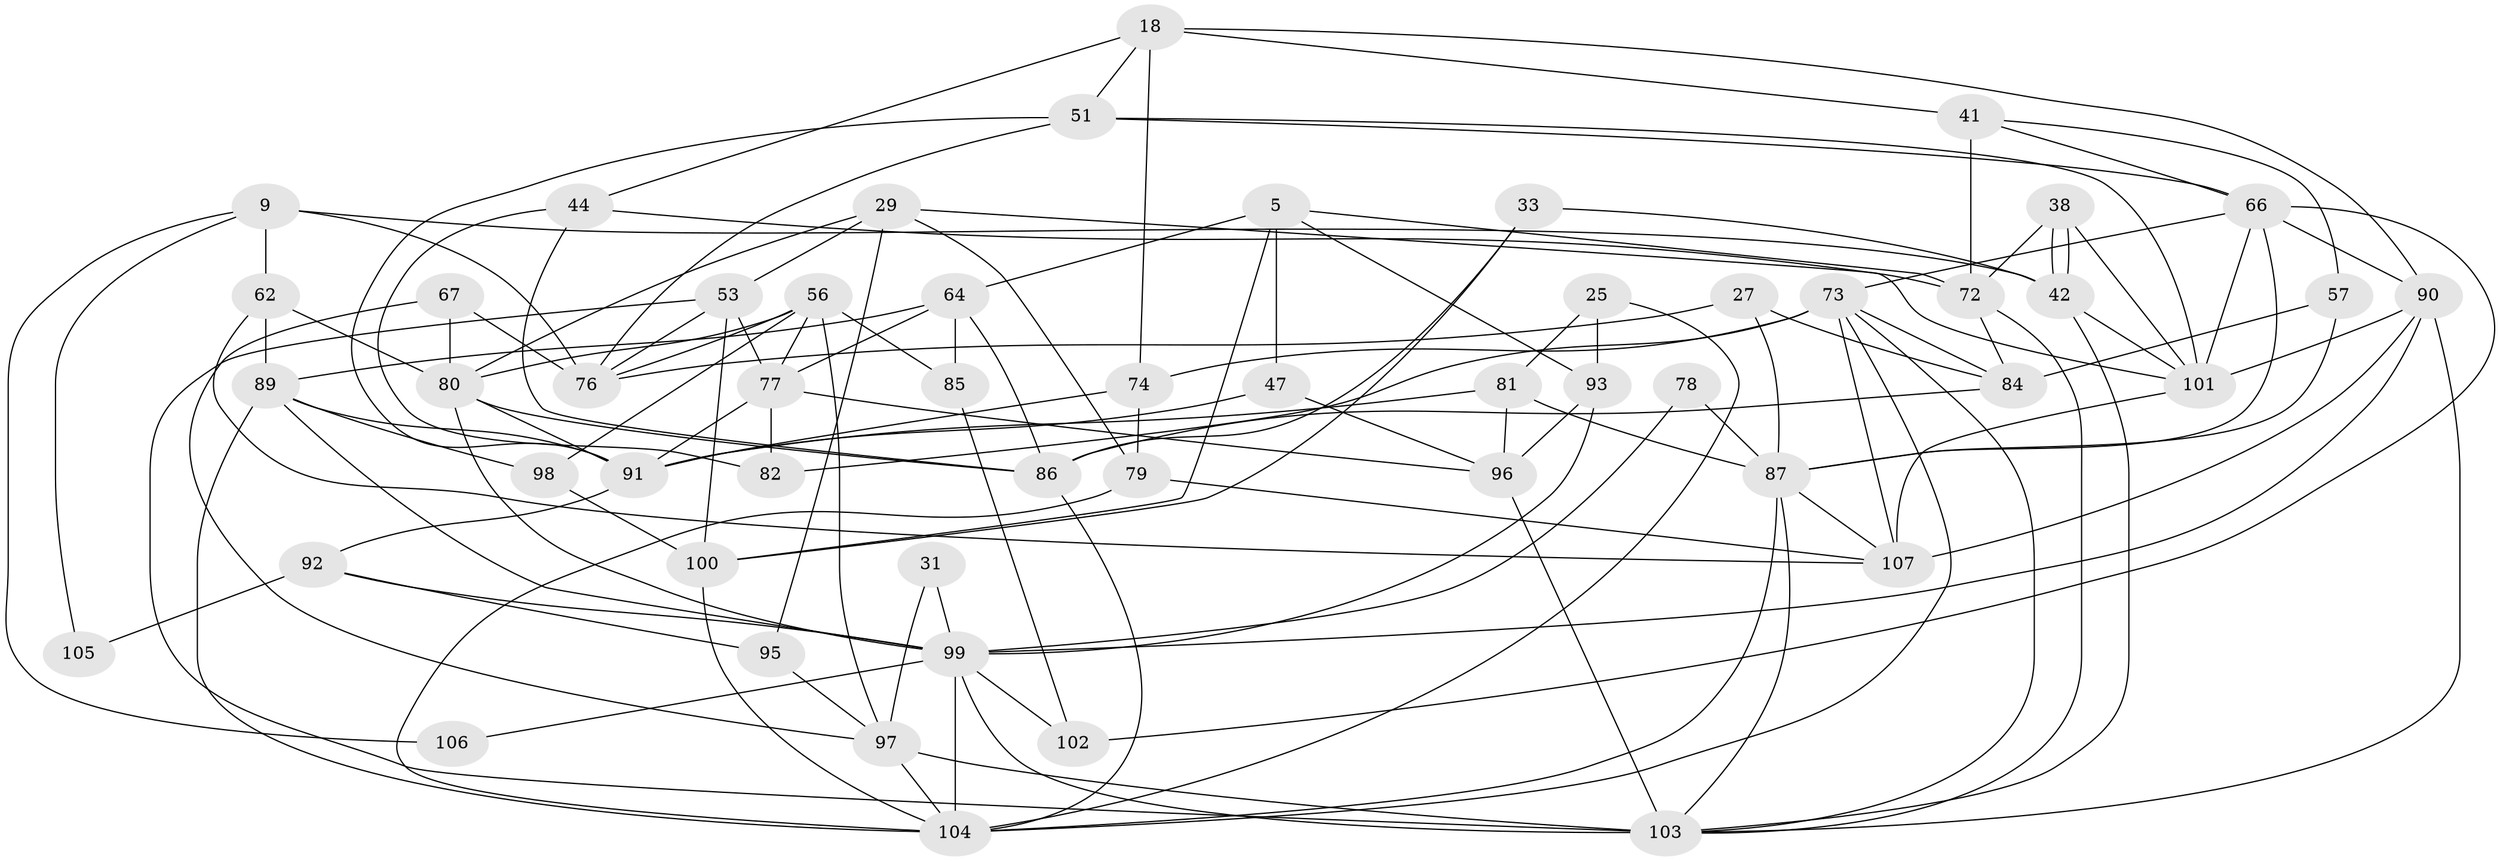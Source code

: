 // original degree distribution, {3: 0.27102803738317754, 4: 0.32710280373831774, 5: 0.21495327102803738, 6: 0.08411214953271028, 2: 0.08411214953271028, 7: 0.018691588785046728}
// Generated by graph-tools (version 1.1) at 2025/52/03/09/25 04:52:09]
// undirected, 53 vertices, 130 edges
graph export_dot {
graph [start="1"]
  node [color=gray90,style=filled];
  5;
  9;
  18 [super="+16"];
  25;
  27;
  29;
  31;
  33;
  38;
  41;
  42 [super="+19"];
  44 [super="+39+14"];
  47;
  51 [super="+34"];
  53;
  56 [super="+10"];
  57;
  62;
  64 [super="+49"];
  66 [super="+40"];
  67;
  72 [super="+21+7"];
  73 [super="+71"];
  74;
  76 [super="+59"];
  77 [super="+68"];
  78;
  79;
  80 [super="+24"];
  81 [super="+8+26"];
  82 [super="+70"];
  84;
  85 [super="+36"];
  86 [super="+60+43+4"];
  87 [super="+3+12+50"];
  89 [super="+65+58+63"];
  90 [super="+20"];
  91 [super="+48+17+15"];
  92;
  93;
  95;
  96 [super="+6+94"];
  97 [super="+11"];
  98;
  99 [super="+30+46+54+75"];
  100;
  101 [super="+83"];
  102;
  103 [super="+52+88"];
  104 [super="+55+61+69"];
  105;
  106;
  107 [super="+28"];
  5 -- 100;
  5 -- 47;
  5 -- 64;
  5 -- 93;
  5 -- 72;
  9 -- 76 [weight=2];
  9 -- 62;
  9 -- 105;
  9 -- 106;
  9 -- 42;
  18 -- 74;
  18 -- 51;
  18 -- 41;
  18 -- 44;
  18 -- 90;
  25 -- 93;
  25 -- 81 [weight=2];
  25 -- 104;
  27 -- 76;
  27 -- 84;
  27 -- 87;
  29 -- 80;
  29 -- 53;
  29 -- 79;
  29 -- 95;
  29 -- 101;
  31 -- 97;
  31 -- 99;
  33 -- 100;
  33 -- 86;
  33 -- 42;
  38 -- 101;
  38 -- 42;
  38 -- 42;
  38 -- 72;
  41 -- 66;
  41 -- 57;
  41 -- 72 [weight=2];
  42 -- 103 [weight=2];
  42 -- 101;
  44 -- 86 [weight=2];
  44 -- 72 [weight=2];
  44 -- 82;
  47 -- 96;
  47 -- 91;
  51 -- 101;
  51 -- 76;
  51 -- 91;
  51 -- 66;
  53 -- 100;
  53 -- 76;
  53 -- 103;
  53 -- 77;
  56 -- 85 [weight=2];
  56 -- 76;
  56 -- 77;
  56 -- 97;
  56 -- 98;
  56 -- 80;
  57 -- 84;
  57 -- 87;
  62 -- 107;
  62 -- 80;
  62 -- 89;
  64 -- 77 [weight=2];
  64 -- 86 [weight=2];
  64 -- 85;
  64 -- 89;
  66 -- 73;
  66 -- 87 [weight=2];
  66 -- 102;
  66 -- 90;
  66 -- 101;
  67 -- 76;
  67 -- 97;
  67 -- 80;
  72 -- 84;
  72 -- 103;
  73 -- 74 [weight=2];
  73 -- 84;
  73 -- 103;
  73 -- 107;
  73 -- 104;
  73 -- 82;
  74 -- 79;
  74 -- 91;
  77 -- 91;
  77 -- 96;
  77 -- 82;
  78 -- 87;
  78 -- 99;
  79 -- 107;
  79 -- 104;
  80 -- 86 [weight=2];
  80 -- 91 [weight=3];
  80 -- 99 [weight=2];
  81 -- 87;
  81 -- 96 [weight=2];
  81 -- 91 [weight=2];
  84 -- 86;
  85 -- 102;
  86 -- 104;
  87 -- 107;
  87 -- 103;
  87 -- 104;
  89 -- 104;
  89 -- 91 [weight=3];
  89 -- 99 [weight=2];
  89 -- 98;
  90 -- 101;
  90 -- 103;
  90 -- 107 [weight=2];
  90 -- 99;
  91 -- 92;
  92 -- 95;
  92 -- 105;
  92 -- 99;
  93 -- 96 [weight=2];
  93 -- 99 [weight=2];
  95 -- 97;
  96 -- 103 [weight=2];
  97 -- 103 [weight=2];
  97 -- 104 [weight=2];
  98 -- 100;
  99 -- 102;
  99 -- 103 [weight=2];
  99 -- 106;
  99 -- 104 [weight=2];
  100 -- 104;
  101 -- 107;
}
